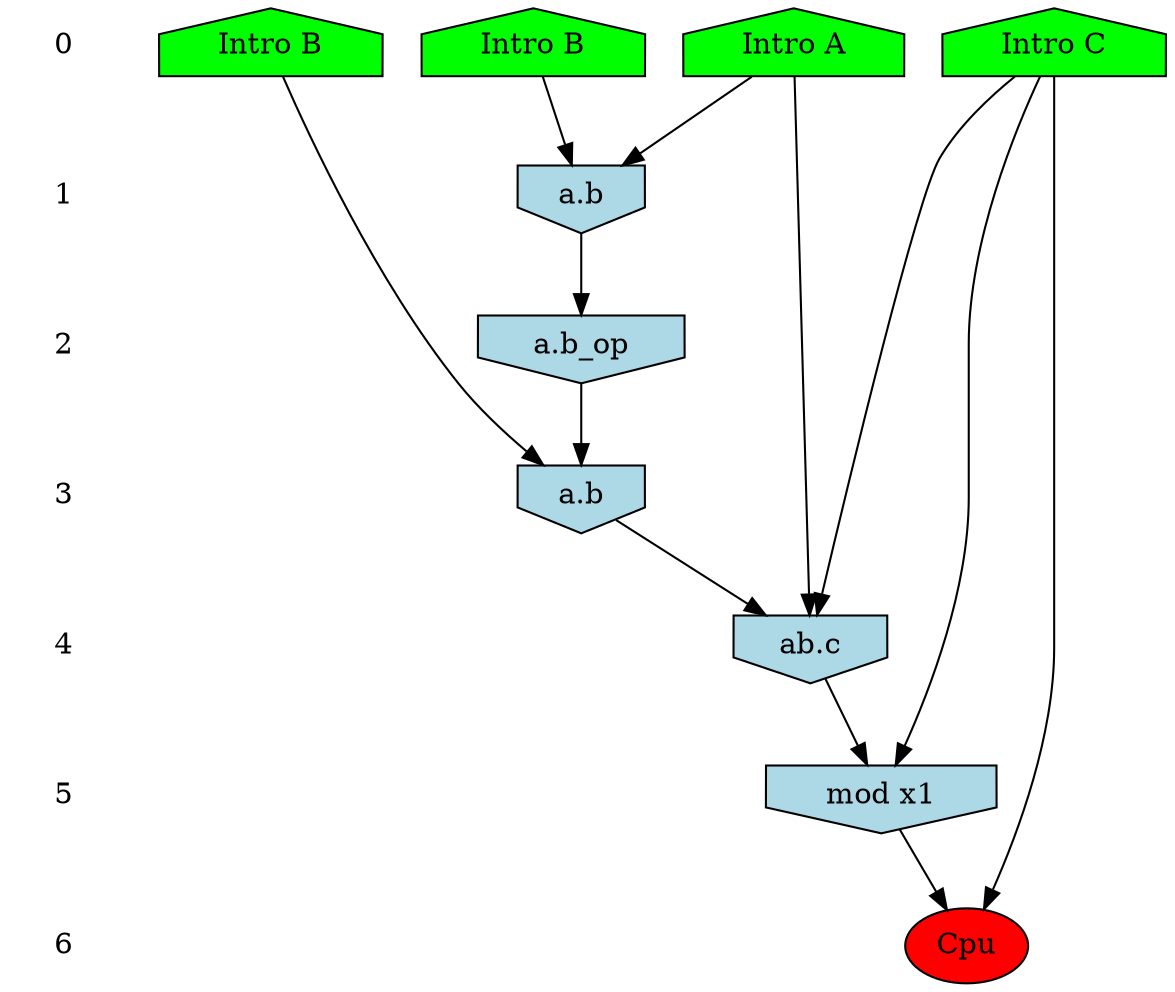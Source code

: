 /* Compression of 13 causal flows obtained in average at 1.057063E+01 t.u */
/* Compressed causal flows were: [336;580;711;916;955;1085;1597;1757;1952;1957;2230;2405;2674] */
digraph G{
 ranksep=.5 ; 
{ rank = same ; "0" [shape=plaintext] ; node_1 [label ="Intro B", shape=house, style=filled, fillcolor=green] ;
node_2 [label ="Intro A", shape=house, style=filled, fillcolor=green] ;
node_3 [label ="Intro B", shape=house, style=filled, fillcolor=green] ;
node_4 [label ="Intro C", shape=house, style=filled, fillcolor=green] ;
}
{ rank = same ; "1" [shape=plaintext] ; node_5 [label="a.b", shape=invhouse, style=filled, fillcolor = lightblue] ;
}
{ rank = same ; "2" [shape=plaintext] ; node_6 [label="a.b_op", shape=invhouse, style=filled, fillcolor = lightblue] ;
}
{ rank = same ; "3" [shape=plaintext] ; node_7 [label="a.b", shape=invhouse, style=filled, fillcolor = lightblue] ;
}
{ rank = same ; "4" [shape=plaintext] ; node_8 [label="ab.c", shape=invhouse, style=filled, fillcolor = lightblue] ;
}
{ rank = same ; "5" [shape=plaintext] ; node_9 [label="mod x1", shape=invhouse, style=filled, fillcolor = lightblue] ;
}
{ rank = same ; "6" [shape=plaintext] ; node_10 [label ="Cpu", style=filled, fillcolor=red] ;
}
"0" -> "1" [style="invis"]; 
"1" -> "2" [style="invis"]; 
"2" -> "3" [style="invis"]; 
"3" -> "4" [style="invis"]; 
"4" -> "5" [style="invis"]; 
"5" -> "6" [style="invis"]; 
node_1 -> node_5
node_2 -> node_5
node_5 -> node_6
node_3 -> node_7
node_6 -> node_7
node_2 -> node_8
node_4 -> node_8
node_7 -> node_8
node_4 -> node_9
node_8 -> node_9
node_4 -> node_10
node_9 -> node_10
}
/*
 Dot generation time: 0.000000
*/